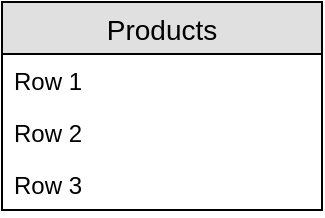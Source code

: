 <mxfile version="11.0.5" type="github"><diagram id="QEQyywfv7wTbw9chiRaA" name="Page-1"><mxGraphModel dx="868" dy="502" grid="1" gridSize="10" guides="1" tooltips="1" connect="1" arrows="1" fold="1" page="1" pageScale="1" pageWidth="850" pageHeight="1100" math="0" shadow="0"><root><mxCell id="0"/><mxCell id="1" parent="0"/><mxCell id="bT6nvtEQgbXF1BwX3-mF-1" value="Products" style="swimlane;fontStyle=0;childLayout=stackLayout;horizontal=1;startSize=26;fillColor=#e0e0e0;horizontalStack=0;resizeParent=1;resizeParentMax=0;resizeLast=0;collapsible=1;marginBottom=0;swimlaneFillColor=#ffffff;align=center;fontSize=14;" vertex="1" parent="1"><mxGeometry x="20" y="30" width="160" height="104" as="geometry"><mxRectangle x="20" y="30" width="70" height="26" as="alternateBounds"/></mxGeometry></mxCell><mxCell id="bT6nvtEQgbXF1BwX3-mF-2" value="Row 1" style="text;strokeColor=none;fillColor=none;spacingLeft=4;spacingRight=4;overflow=hidden;rotatable=0;points=[[0,0.5],[1,0.5]];portConstraint=eastwest;fontSize=12;" vertex="1" parent="bT6nvtEQgbXF1BwX3-mF-1"><mxGeometry y="26" width="160" height="26" as="geometry"/></mxCell><mxCell id="bT6nvtEQgbXF1BwX3-mF-3" value="Row 2" style="text;strokeColor=none;fillColor=none;spacingLeft=4;spacingRight=4;overflow=hidden;rotatable=0;points=[[0,0.5],[1,0.5]];portConstraint=eastwest;fontSize=12;" vertex="1" parent="bT6nvtEQgbXF1BwX3-mF-1"><mxGeometry y="52" width="160" height="26" as="geometry"/></mxCell><mxCell id="bT6nvtEQgbXF1BwX3-mF-4" value="Row 3" style="text;strokeColor=none;fillColor=none;spacingLeft=4;spacingRight=4;overflow=hidden;rotatable=0;points=[[0,0.5],[1,0.5]];portConstraint=eastwest;fontSize=12;" vertex="1" parent="bT6nvtEQgbXF1BwX3-mF-1"><mxGeometry y="78" width="160" height="26" as="geometry"/></mxCell></root></mxGraphModel></diagram></mxfile>